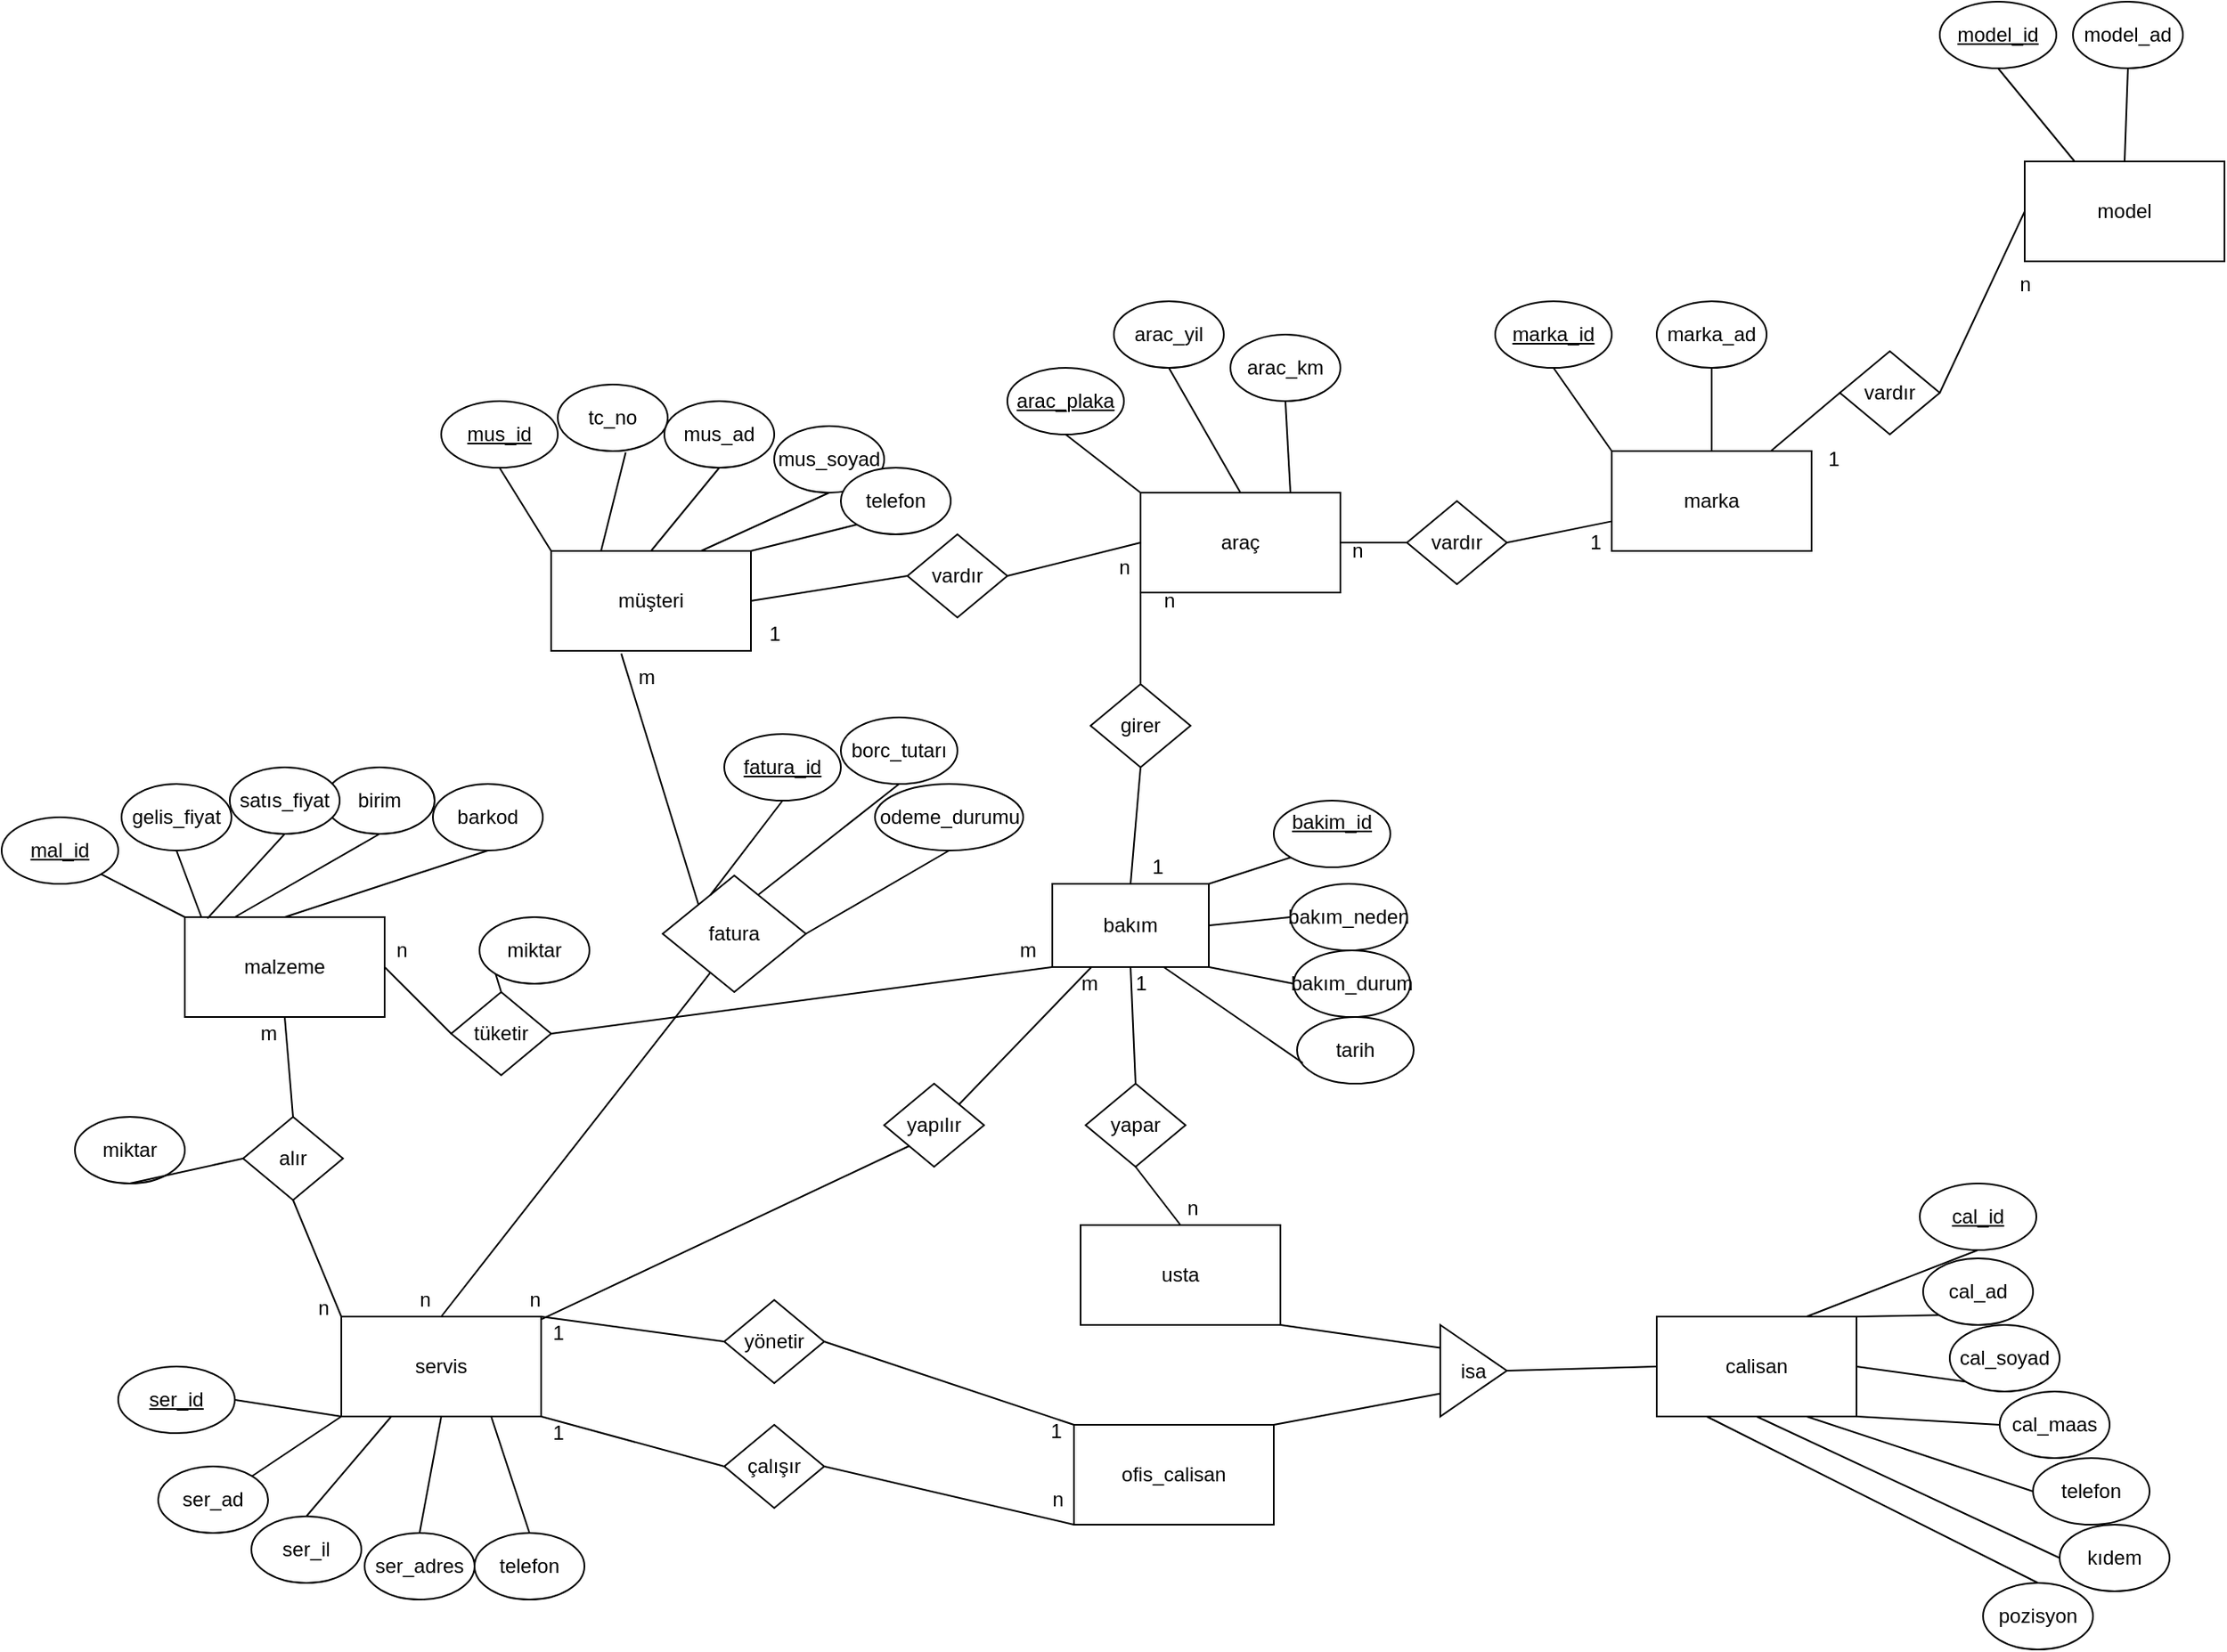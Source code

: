 <mxfile version="13.1.2" type="device"><diagram id="omyfnaKsAavAyfdd444p" name="Page-1"><mxGraphModel dx="2333" dy="2192" grid="1" gridSize="10" guides="1" tooltips="1" connect="1" arrows="1" fold="1" page="1" pageScale="1" pageWidth="827" pageHeight="1169" math="0" shadow="0"><root><mxCell id="0"/><mxCell id="1" parent="0"/><mxCell id="dVFk9NHxVjagU-lc4To2-1" value="servis&lt;br&gt;" style="rounded=0;whiteSpace=wrap;html=1;" parent="1" vertex="1"><mxGeometry x="230" y="100" width="120" height="60" as="geometry"/></mxCell><mxCell id="dVFk9NHxVjagU-lc4To2-2" value="malzeme" style="rounded=0;whiteSpace=wrap;html=1;" parent="1" vertex="1"><mxGeometry x="136" y="-140" width="120" height="60" as="geometry"/></mxCell><mxCell id="dVFk9NHxVjagU-lc4To2-4" value="araç" style="rounded=0;whiteSpace=wrap;html=1;" parent="1" vertex="1"><mxGeometry x="710" y="-395" width="120" height="60" as="geometry"/></mxCell><mxCell id="dVFk9NHxVjagU-lc4To2-5" value="müşteri&lt;br&gt;" style="rounded=0;whiteSpace=wrap;html=1;" parent="1" vertex="1"><mxGeometry x="356" y="-360" width="120" height="60" as="geometry"/></mxCell><mxCell id="dVFk9NHxVjagU-lc4To2-7" value="alır&lt;br&gt;" style="rhombus;whiteSpace=wrap;html=1;" parent="1" vertex="1"><mxGeometry x="171" y="-20" width="60" height="50" as="geometry"/></mxCell><mxCell id="dVFk9NHxVjagU-lc4To2-9" value="" style="endArrow=none;html=1;entryX=0.5;entryY=1;entryDx=0;entryDy=0;exitX=0;exitY=0;exitDx=0;exitDy=0;" parent="1" source="dVFk9NHxVjagU-lc4To2-1" target="dVFk9NHxVjagU-lc4To2-7" edge="1"><mxGeometry width="50" height="50" relative="1" as="geometry"><mxPoint x="280" y="100" as="sourcePoint"/><mxPoint x="330" y="50" as="targetPoint"/></mxGeometry></mxCell><mxCell id="dVFk9NHxVjagU-lc4To2-10" value="" style="endArrow=none;html=1;entryX=0.5;entryY=1;entryDx=0;entryDy=0;exitX=0.5;exitY=0;exitDx=0;exitDy=0;" parent="1" source="dVFk9NHxVjagU-lc4To2-7" target="dVFk9NHxVjagU-lc4To2-2" edge="1"><mxGeometry width="50" height="50" relative="1" as="geometry"><mxPoint x="300" y="110" as="sourcePoint"/><mxPoint x="310" y="60" as="targetPoint"/></mxGeometry></mxCell><mxCell id="dVFk9NHxVjagU-lc4To2-11" value="yönetir" style="rhombus;whiteSpace=wrap;html=1;" parent="1" vertex="1"><mxGeometry x="460" y="90" width="60" height="50" as="geometry"/></mxCell><mxCell id="dVFk9NHxVjagU-lc4To2-12" value="çalışır" style="rhombus;whiteSpace=wrap;html=1;" parent="1" vertex="1"><mxGeometry x="460" y="165" width="60" height="50" as="geometry"/></mxCell><mxCell id="dVFk9NHxVjagU-lc4To2-13" value="" style="endArrow=none;html=1;entryX=0;entryY=1;entryDx=0;entryDy=0;exitX=1;exitY=0.5;exitDx=0;exitDy=0;" parent="1" source="dVFk9NHxVjagU-lc4To2-12" target="dVFk9NHxVjagU-lc4To2-20" edge="1"><mxGeometry width="50" height="50" relative="1" as="geometry"><mxPoint x="310" y="10" as="sourcePoint"/><mxPoint x="620" y="160" as="targetPoint"/></mxGeometry></mxCell><mxCell id="dVFk9NHxVjagU-lc4To2-14" value="" style="endArrow=none;html=1;entryX=0;entryY=0.5;entryDx=0;entryDy=0;exitX=1;exitY=1;exitDx=0;exitDy=0;" parent="1" source="dVFk9NHxVjagU-lc4To2-1" target="dVFk9NHxVjagU-lc4To2-12" edge="1"><mxGeometry width="50" height="50" relative="1" as="geometry"><mxPoint x="530" y="175" as="sourcePoint"/><mxPoint x="630" y="170" as="targetPoint"/></mxGeometry></mxCell><mxCell id="dVFk9NHxVjagU-lc4To2-18" value="" style="endArrow=none;html=1;entryX=0;entryY=0.5;entryDx=0;entryDy=0;exitX=1;exitY=0;exitDx=0;exitDy=0;" parent="1" source="dVFk9NHxVjagU-lc4To2-1" target="dVFk9NHxVjagU-lc4To2-11" edge="1"><mxGeometry width="50" height="50" relative="1" as="geometry"><mxPoint x="320" y="20" as="sourcePoint"/><mxPoint x="390" y="-50" as="targetPoint"/></mxGeometry></mxCell><mxCell id="dVFk9NHxVjagU-lc4To2-20" value="ofis_calisan" style="rounded=0;whiteSpace=wrap;html=1;" parent="1" vertex="1"><mxGeometry x="670" y="165" width="120" height="60" as="geometry"/></mxCell><mxCell id="dVFk9NHxVjagU-lc4To2-29" value="vardır" style="rhombus;whiteSpace=wrap;html=1;" parent="1" vertex="1"><mxGeometry x="570" y="-370" width="60" height="50" as="geometry"/></mxCell><mxCell id="dVFk9NHxVjagU-lc4To2-30" value="" style="endArrow=none;html=1;entryX=1;entryY=0.5;entryDx=0;entryDy=0;exitX=0;exitY=0.5;exitDx=0;exitDy=0;" parent="1" source="dVFk9NHxVjagU-lc4To2-4" target="dVFk9NHxVjagU-lc4To2-29" edge="1"><mxGeometry width="50" height="50" relative="1" as="geometry"><mxPoint x="700" y="458" as="sourcePoint"/><mxPoint x="700" y="420" as="targetPoint"/></mxGeometry></mxCell><mxCell id="dVFk9NHxVjagU-lc4To2-31" value="" style="endArrow=none;html=1;entryX=1;entryY=0.5;entryDx=0;entryDy=0;exitX=0;exitY=0.5;exitDx=0;exitDy=0;" parent="1" source="dVFk9NHxVjagU-lc4To2-29" target="dVFk9NHxVjagU-lc4To2-5" edge="1"><mxGeometry width="50" height="50" relative="1" as="geometry"><mxPoint x="630" y="490" as="sourcePoint"/><mxPoint x="530" y="490" as="targetPoint"/></mxGeometry></mxCell><mxCell id="dVFk9NHxVjagU-lc4To2-32" value="&lt;u&gt;mal_id&lt;/u&gt;" style="ellipse;whiteSpace=wrap;html=1;" parent="1" vertex="1"><mxGeometry x="26" y="-200" width="70" height="40" as="geometry"/></mxCell><mxCell id="dVFk9NHxVjagU-lc4To2-34" value="gelis_fiyat" style="ellipse;whiteSpace=wrap;html=1;" parent="1" vertex="1"><mxGeometry x="98" y="-220" width="66" height="40" as="geometry"/></mxCell><mxCell id="dVFk9NHxVjagU-lc4To2-35" value="barkod" style="ellipse;whiteSpace=wrap;html=1;" parent="1" vertex="1"><mxGeometry x="285" y="-220" width="66" height="40" as="geometry"/></mxCell><mxCell id="dVFk9NHxVjagU-lc4To2-36" value="birim" style="ellipse;whiteSpace=wrap;html=1;" parent="1" vertex="1"><mxGeometry x="220" y="-230" width="66" height="40" as="geometry"/></mxCell><mxCell id="dVFk9NHxVjagU-lc4To2-40" value="" style="endArrow=none;html=1;entryX=1;entryY=1;entryDx=0;entryDy=0;exitX=0;exitY=0;exitDx=0;exitDy=0;" parent="1" source="dVFk9NHxVjagU-lc4To2-2" target="dVFk9NHxVjagU-lc4To2-32" edge="1"><mxGeometry width="50" height="50" relative="1" as="geometry"><mxPoint x="260" y="30" as="sourcePoint"/><mxPoint x="320" y="-40" as="targetPoint"/></mxGeometry></mxCell><mxCell id="dVFk9NHxVjagU-lc4To2-41" value="" style="endArrow=none;html=1;entryX=0.5;entryY=1;entryDx=0;entryDy=0;exitX=0.25;exitY=0;exitDx=0;exitDy=0;" parent="1" source="dVFk9NHxVjagU-lc4To2-2" target="dVFk9NHxVjagU-lc4To2-36" edge="1"><mxGeometry width="50" height="50" relative="1" as="geometry"><mxPoint x="270" y="40" as="sourcePoint"/><mxPoint x="330" y="-30" as="targetPoint"/></mxGeometry></mxCell><mxCell id="dVFk9NHxVjagU-lc4To2-42" value="" style="endArrow=none;html=1;entryX=0.5;entryY=1;entryDx=0;entryDy=0;exitX=0.5;exitY=0;exitDx=0;exitDy=0;" parent="1" source="dVFk9NHxVjagU-lc4To2-2" target="dVFk9NHxVjagU-lc4To2-35" edge="1"><mxGeometry width="50" height="50" relative="1" as="geometry"><mxPoint x="270" y="-120" as="sourcePoint"/><mxPoint x="263" y="-180" as="targetPoint"/></mxGeometry></mxCell><mxCell id="dVFk9NHxVjagU-lc4To2-43" value="" style="endArrow=none;html=1;exitX=0.5;exitY=1;exitDx=0;exitDy=0;entryX=0.083;entryY=0;entryDx=0;entryDy=0;entryPerimeter=0;" parent="1" source="dVFk9NHxVjagU-lc4To2-34" target="dVFk9NHxVjagU-lc4To2-2" edge="1"><mxGeometry width="50" height="50" relative="1" as="geometry"><mxPoint x="240" y="-120" as="sourcePoint"/><mxPoint x="240" y="-150" as="targetPoint"/></mxGeometry></mxCell><mxCell id="dVFk9NHxVjagU-lc4To2-48" value="&lt;u&gt;arac_plaka&lt;/u&gt;" style="ellipse;whiteSpace=wrap;html=1;" parent="1" vertex="1"><mxGeometry x="630" y="-470" width="70" height="40" as="geometry"/></mxCell><mxCell id="dVFk9NHxVjagU-lc4To2-50" value="&lt;u&gt;model_id&lt;/u&gt;" style="ellipse;whiteSpace=wrap;html=1;" parent="1" vertex="1"><mxGeometry x="1190" y="-690" width="70" height="40" as="geometry"/></mxCell><mxCell id="dVFk9NHxVjagU-lc4To2-51" value="&lt;u&gt;marka_id&lt;/u&gt;" style="ellipse;whiteSpace=wrap;html=1;" parent="1" vertex="1"><mxGeometry x="923" y="-510" width="70" height="40" as="geometry"/></mxCell><mxCell id="dVFk9NHxVjagU-lc4To2-52" value="&lt;u&gt;mus_id&lt;/u&gt;" style="ellipse;whiteSpace=wrap;html=1;" parent="1" vertex="1"><mxGeometry x="290" y="-450" width="70" height="40" as="geometry"/></mxCell><mxCell id="dVFk9NHxVjagU-lc4To2-54" value="" style="endArrow=none;html=1;entryX=0.5;entryY=1;entryDx=0;entryDy=0;exitX=0;exitY=0;exitDx=0;exitDy=0;" parent="1" source="dVFk9NHxVjagU-lc4To2-5" target="dVFk9NHxVjagU-lc4To2-52" edge="1"><mxGeometry width="50" height="50" relative="1" as="geometry"><mxPoint x="580" y="-320" as="sourcePoint"/><mxPoint x="486" y="-320" as="targetPoint"/></mxGeometry></mxCell><mxCell id="dVFk9NHxVjagU-lc4To2-55" value="mus_ad" style="ellipse;whiteSpace=wrap;html=1;" parent="1" vertex="1"><mxGeometry x="424" y="-450" width="66" height="40" as="geometry"/></mxCell><mxCell id="dVFk9NHxVjagU-lc4To2-56" value="model_ad" style="ellipse;whiteSpace=wrap;html=1;" parent="1" vertex="1"><mxGeometry x="1270" y="-690" width="66" height="40" as="geometry"/></mxCell><mxCell id="dVFk9NHxVjagU-lc4To2-58" value="arac_yil" style="ellipse;whiteSpace=wrap;html=1;" parent="1" vertex="1"><mxGeometry x="694" y="-510" width="66" height="40" as="geometry"/></mxCell><mxCell id="dVFk9NHxVjagU-lc4To2-59" value="mus_soyad" style="ellipse;whiteSpace=wrap;html=1;" parent="1" vertex="1"><mxGeometry x="490" y="-435" width="66" height="40" as="geometry"/></mxCell><mxCell id="dVFk9NHxVjagU-lc4To2-60" value="telefon" style="ellipse;whiteSpace=wrap;html=1;" parent="1" vertex="1"><mxGeometry x="530" y="-410" width="66" height="40" as="geometry"/></mxCell><mxCell id="dVFk9NHxVjagU-lc4To2-61" value="marka_ad" style="ellipse;whiteSpace=wrap;html=1;" parent="1" vertex="1"><mxGeometry x="1020" y="-510" width="66" height="40" as="geometry"/></mxCell><mxCell id="dVFk9NHxVjagU-lc4To2-63" value="" style="endArrow=none;html=1;entryX=0.5;entryY=1;entryDx=0;entryDy=0;exitX=0.5;exitY=0;exitDx=0;exitDy=0;" parent="1" source="dVFk9NHxVjagU-lc4To2-5" target="dVFk9NHxVjagU-lc4To2-55" edge="1"><mxGeometry width="50" height="50" relative="1" as="geometry"><mxPoint x="366" y="-350" as="sourcePoint"/><mxPoint x="335" y="-400" as="targetPoint"/></mxGeometry></mxCell><mxCell id="dVFk9NHxVjagU-lc4To2-64" value="" style="endArrow=none;html=1;entryX=0.5;entryY=1;entryDx=0;entryDy=0;exitX=0.75;exitY=0;exitDx=0;exitDy=0;" parent="1" source="dVFk9NHxVjagU-lc4To2-5" target="dVFk9NHxVjagU-lc4To2-59" edge="1"><mxGeometry width="50" height="50" relative="1" as="geometry"><mxPoint x="426" y="-350" as="sourcePoint"/><mxPoint x="413" y="-410" as="targetPoint"/></mxGeometry></mxCell><mxCell id="dVFk9NHxVjagU-lc4To2-65" value="" style="endArrow=none;html=1;entryX=0;entryY=1;entryDx=0;entryDy=0;exitX=1;exitY=0;exitDx=0;exitDy=0;" parent="1" source="dVFk9NHxVjagU-lc4To2-5" target="dVFk9NHxVjagU-lc4To2-60" edge="1"><mxGeometry width="50" height="50" relative="1" as="geometry"><mxPoint x="456" y="-350" as="sourcePoint"/><mxPoint x="479" y="-410" as="targetPoint"/></mxGeometry></mxCell><mxCell id="dVFk9NHxVjagU-lc4To2-66" value="" style="endArrow=none;html=1;exitX=1;exitY=0.5;exitDx=0;exitDy=0;" parent="1" source="dVFk9NHxVjagU-lc4To2-77" target="dVFk9NHxVjagU-lc4To2-71" edge="1"><mxGeometry width="50" height="50" relative="1" as="geometry"><mxPoint x="922.33" y="-264.14" as="sourcePoint"/><mxPoint x="959.995" y="-329.998" as="targetPoint"/></mxGeometry></mxCell><mxCell id="dVFk9NHxVjagU-lc4To2-67" value="" style="endArrow=none;html=1;entryX=0;entryY=0.5;entryDx=0;entryDy=0;exitX=1;exitY=0.5;exitDx=0;exitDy=0;" parent="1" source="dVFk9NHxVjagU-lc4To2-4" target="dVFk9NHxVjagU-lc4To2-77" edge="1"><mxGeometry width="50" height="50" relative="1" as="geometry"><mxPoint x="496" y="-340" as="sourcePoint"/><mxPoint x="533.665" y="-405.858" as="targetPoint"/></mxGeometry></mxCell><mxCell id="dVFk9NHxVjagU-lc4To2-68" value="" style="endArrow=none;html=1;entryX=0.5;entryY=1;entryDx=0;entryDy=0;exitX=0.5;exitY=0;exitDx=0;exitDy=0;" parent="1" source="dVFk9NHxVjagU-lc4To2-70" target="dVFk9NHxVjagU-lc4To2-56" edge="1"><mxGeometry width="50" height="50" relative="1" as="geometry"><mxPoint x="506" y="-330" as="sourcePoint"/><mxPoint x="543.665" y="-395.858" as="targetPoint"/></mxGeometry></mxCell><mxCell id="dVFk9NHxVjagU-lc4To2-69" value="" style="endArrow=none;html=1;entryX=0.5;entryY=1;entryDx=0;entryDy=0;exitX=0;exitY=0;exitDx=0;exitDy=0;" parent="1" source="dVFk9NHxVjagU-lc4To2-4" target="dVFk9NHxVjagU-lc4To2-48" edge="1"><mxGeometry width="50" height="50" relative="1" as="geometry"><mxPoint x="516" y="-320" as="sourcePoint"/><mxPoint x="553.665" y="-385.858" as="targetPoint"/></mxGeometry></mxCell><mxCell id="dVFk9NHxVjagU-lc4To2-70" value="model" style="rounded=0;whiteSpace=wrap;html=1;" parent="1" vertex="1"><mxGeometry x="1241" y="-594" width="120" height="60" as="geometry"/></mxCell><mxCell id="dVFk9NHxVjagU-lc4To2-71" value="marka" style="rounded=0;whiteSpace=wrap;html=1;" parent="1" vertex="1"><mxGeometry x="993" y="-420" width="120" height="60" as="geometry"/></mxCell><mxCell id="dVFk9NHxVjagU-lc4To2-72" value="" style="endArrow=none;html=1;entryX=0.5;entryY=1;entryDx=0;entryDy=0;exitX=0;exitY=0;exitDx=0;exitDy=0;" parent="1" source="dVFk9NHxVjagU-lc4To2-71" target="dVFk9NHxVjagU-lc4To2-51" edge="1"><mxGeometry width="50" height="50" relative="1" as="geometry"><mxPoint x="750" y="-350" as="sourcePoint"/><mxPoint x="753" y="-400" as="targetPoint"/></mxGeometry></mxCell><mxCell id="dVFk9NHxVjagU-lc4To2-73" value="" style="endArrow=none;html=1;entryX=0.5;entryY=1;entryDx=0;entryDy=0;exitX=0.5;exitY=0;exitDx=0;exitDy=0;" parent="1" source="dVFk9NHxVjagU-lc4To2-71" target="dVFk9NHxVjagU-lc4To2-61" edge="1"><mxGeometry width="50" height="50" relative="1" as="geometry"><mxPoint x="750" y="-350" as="sourcePoint"/><mxPoint x="753" y="-400" as="targetPoint"/></mxGeometry></mxCell><mxCell id="dVFk9NHxVjagU-lc4To2-74" value="" style="endArrow=none;html=1;entryX=0.5;entryY=1;entryDx=0;entryDy=0;exitX=0.25;exitY=0;exitDx=0;exitDy=0;" parent="1" source="dVFk9NHxVjagU-lc4To2-70" target="dVFk9NHxVjagU-lc4To2-50" edge="1"><mxGeometry width="50" height="50" relative="1" as="geometry"><mxPoint x="1251" y="-350" as="sourcePoint"/><mxPoint x="1303" y="-400" as="targetPoint"/></mxGeometry></mxCell><mxCell id="dVFk9NHxVjagU-lc4To2-76" value="vardır" style="rhombus;whiteSpace=wrap;html=1;" parent="1" vertex="1"><mxGeometry x="1130" y="-480" width="60" height="50" as="geometry"/></mxCell><mxCell id="dVFk9NHxVjagU-lc4To2-77" value="vardır" style="rhombus;whiteSpace=wrap;html=1;" parent="1" vertex="1"><mxGeometry x="870" y="-390" width="60" height="50" as="geometry"/></mxCell><mxCell id="dVFk9NHxVjagU-lc4To2-78" value="" style="endArrow=none;html=1;entryX=0;entryY=0.5;entryDx=0;entryDy=0;" parent="1" source="dVFk9NHxVjagU-lc4To2-71" target="dVFk9NHxVjagU-lc4To2-76" edge="1"><mxGeometry width="50" height="50" relative="1" as="geometry"><mxPoint x="940" y="-320" as="sourcePoint"/><mxPoint x="970" y="-320" as="targetPoint"/></mxGeometry></mxCell><mxCell id="dVFk9NHxVjagU-lc4To2-80" value="" style="endArrow=none;html=1;entryX=0;entryY=0.5;entryDx=0;entryDy=0;exitX=1;exitY=0.5;exitDx=0;exitDy=0;" parent="1" source="dVFk9NHxVjagU-lc4To2-76" target="dVFk9NHxVjagU-lc4To2-70" edge="1"><mxGeometry width="50" height="50" relative="1" as="geometry"><mxPoint x="1181" y="-270" as="sourcePoint"/><mxPoint x="1241" y="-270" as="targetPoint"/></mxGeometry></mxCell><mxCell id="dVFk9NHxVjagU-lc4To2-83" value="" style="endArrow=none;html=1;entryX=0.5;entryY=1;entryDx=0;entryDy=0;exitX=0.5;exitY=0;exitDx=0;exitDy=0;" parent="1" source="dVFk9NHxVjagU-lc4To2-4" target="dVFk9NHxVjagU-lc4To2-58" edge="1"><mxGeometry width="50" height="50" relative="1" as="geometry"><mxPoint x="970" y="-350" as="sourcePoint"/><mxPoint x="985" y="-410" as="targetPoint"/></mxGeometry></mxCell><mxCell id="dVFk9NHxVjagU-lc4To2-84" value="arac_km" style="ellipse;whiteSpace=wrap;html=1;" parent="1" vertex="1"><mxGeometry x="764" y="-490" width="66" height="40" as="geometry"/></mxCell><mxCell id="dVFk9NHxVjagU-lc4To2-85" value="" style="endArrow=none;html=1;entryX=0.5;entryY=1;entryDx=0;entryDy=0;exitX=0.75;exitY=0;exitDx=0;exitDy=0;" parent="1" source="dVFk9NHxVjagU-lc4To2-4" target="dVFk9NHxVjagU-lc4To2-84" edge="1"><mxGeometry width="50" height="50" relative="1" as="geometry"><mxPoint x="780" y="-350" as="sourcePoint"/><mxPoint x="743.0" y="-400" as="targetPoint"/></mxGeometry></mxCell><mxCell id="dVFk9NHxVjagU-lc4To2-88" value="ser_adres" style="ellipse;whiteSpace=wrap;html=1;" parent="1" vertex="1"><mxGeometry x="244" y="230" width="66" height="40" as="geometry"/></mxCell><mxCell id="dVFk9NHxVjagU-lc4To2-89" value="ser_ad" style="ellipse;whiteSpace=wrap;html=1;" parent="1" vertex="1"><mxGeometry x="120" y="190" width="66" height="40" as="geometry"/></mxCell><mxCell id="dVFk9NHxVjagU-lc4To2-90" value="telefon" style="ellipse;whiteSpace=wrap;html=1;" parent="1" vertex="1"><mxGeometry x="310" y="230" width="66" height="40" as="geometry"/></mxCell><mxCell id="dVFk9NHxVjagU-lc4To2-91" value="ser_il" style="ellipse;whiteSpace=wrap;html=1;" parent="1" vertex="1"><mxGeometry x="176" y="220" width="66" height="40" as="geometry"/></mxCell><mxCell id="dVFk9NHxVjagU-lc4To2-94" value="&lt;u&gt;ser_id&lt;/u&gt;" style="ellipse;whiteSpace=wrap;html=1;" parent="1" vertex="1"><mxGeometry x="96" y="130" width="70" height="40" as="geometry"/></mxCell><mxCell id="dVFk9NHxVjagU-lc4To2-95" value="" style="endArrow=none;html=1;entryX=1;entryY=0.5;entryDx=0;entryDy=0;exitX=0;exitY=1;exitDx=0;exitDy=0;" parent="1" source="dVFk9NHxVjagU-lc4To2-1" target="dVFk9NHxVjagU-lc4To2-94" edge="1"><mxGeometry width="50" height="50" relative="1" as="geometry"><mxPoint x="300" y="110" as="sourcePoint"/><mxPoint x="240" y="60" as="targetPoint"/></mxGeometry></mxCell><mxCell id="dVFk9NHxVjagU-lc4To2-96" value="" style="endArrow=none;html=1;entryX=1;entryY=0;entryDx=0;entryDy=0;exitX=0;exitY=1;exitDx=0;exitDy=0;" parent="1" source="dVFk9NHxVjagU-lc4To2-1" target="dVFk9NHxVjagU-lc4To2-89" edge="1"><mxGeometry width="50" height="50" relative="1" as="geometry"><mxPoint x="240" y="170" as="sourcePoint"/><mxPoint x="176" y="160" as="targetPoint"/></mxGeometry></mxCell><mxCell id="dVFk9NHxVjagU-lc4To2-97" value="" style="endArrow=none;html=1;entryX=0.25;entryY=1;entryDx=0;entryDy=0;exitX=0.5;exitY=0;exitDx=0;exitDy=0;" parent="1" source="dVFk9NHxVjagU-lc4To2-91" target="dVFk9NHxVjagU-lc4To2-1" edge="1"><mxGeometry width="50" height="50" relative="1" as="geometry"><mxPoint x="250" y="180" as="sourcePoint"/><mxPoint x="186" y="170" as="targetPoint"/></mxGeometry></mxCell><mxCell id="dVFk9NHxVjagU-lc4To2-98" value="" style="endArrow=none;html=1;entryX=0.5;entryY=1;entryDx=0;entryDy=0;exitX=0.5;exitY=0;exitDx=0;exitDy=0;" parent="1" source="dVFk9NHxVjagU-lc4To2-88" target="dVFk9NHxVjagU-lc4To2-1" edge="1"><mxGeometry width="50" height="50" relative="1" as="geometry"><mxPoint x="285" y="215" as="sourcePoint"/><mxPoint x="221" y="205" as="targetPoint"/></mxGeometry></mxCell><mxCell id="dVFk9NHxVjagU-lc4To2-99" value="" style="endArrow=none;html=1;entryX=0.75;entryY=1;entryDx=0;entryDy=0;exitX=0.5;exitY=0;exitDx=0;exitDy=0;" parent="1" source="dVFk9NHxVjagU-lc4To2-90" target="dVFk9NHxVjagU-lc4To2-1" edge="1"><mxGeometry width="50" height="50" relative="1" as="geometry"><mxPoint x="270" y="200" as="sourcePoint"/><mxPoint x="206" y="190" as="targetPoint"/></mxGeometry></mxCell><mxCell id="JKhy3zN6X2akVbeBY9PP-2" value="&lt;u&gt;bakim_id&lt;br&gt;&lt;br&gt;&lt;/u&gt;" style="ellipse;whiteSpace=wrap;html=1;" parent="1" vertex="1"><mxGeometry x="790" y="-210" width="70" height="40" as="geometry"/></mxCell><mxCell id="JKhy3zN6X2akVbeBY9PP-6" value="" style="endArrow=none;html=1;entryX=0;entryY=1;entryDx=0;entryDy=0;exitX=1;exitY=0;exitDx=0;exitDy=0;" parent="1" source="2rVgxsiOijpeHVj7df45-26" target="JKhy3zN6X2akVbeBY9PP-2" edge="1"><mxGeometry width="50" height="50" relative="1" as="geometry"><mxPoint x="426" y="-350" as="sourcePoint"/><mxPoint x="413" y="-410" as="targetPoint"/></mxGeometry></mxCell><mxCell id="JKhy3zN6X2akVbeBY9PP-7" value="bakım_neden" style="ellipse;whiteSpace=wrap;html=1;" parent="1" vertex="1"><mxGeometry x="800" y="-160" width="70" height="40" as="geometry"/></mxCell><mxCell id="JKhy3zN6X2akVbeBY9PP-8" value="" style="endArrow=none;html=1;entryX=0;entryY=0.5;entryDx=0;entryDy=0;exitX=1;exitY=0.5;exitDx=0;exitDy=0;" parent="1" source="2rVgxsiOijpeHVj7df45-26" target="JKhy3zN6X2akVbeBY9PP-7" edge="1"><mxGeometry width="50" height="50" relative="1" as="geometry"><mxPoint x="880" y="-210" as="sourcePoint"/><mxPoint x="920.251" y="-225.858" as="targetPoint"/></mxGeometry></mxCell><mxCell id="JKhy3zN6X2akVbeBY9PP-9" value="bakım_durum" style="ellipse;whiteSpace=wrap;html=1;" parent="1" vertex="1"><mxGeometry x="802" y="-120" width="70" height="40" as="geometry"/></mxCell><mxCell id="JKhy3zN6X2akVbeBY9PP-10" value="" style="endArrow=none;html=1;entryX=0;entryY=0.5;entryDx=0;entryDy=0;exitX=1;exitY=1;exitDx=0;exitDy=0;" parent="1" source="2rVgxsiOijpeHVj7df45-26" target="JKhy3zN6X2akVbeBY9PP-9" edge="1"><mxGeometry width="50" height="50" relative="1" as="geometry"><mxPoint x="880" y="-180" as="sourcePoint"/><mxPoint x="940" y="-190" as="targetPoint"/></mxGeometry></mxCell><mxCell id="JKhy3zN6X2akVbeBY9PP-14" value="miktar" style="ellipse;whiteSpace=wrap;html=1;" parent="1" vertex="1"><mxGeometry x="70" y="-20" width="66" height="40" as="geometry"/></mxCell><mxCell id="JKhy3zN6X2akVbeBY9PP-15" value="" style="endArrow=none;html=1;entryX=0;entryY=0.5;entryDx=0;entryDy=0;exitX=0.5;exitY=1;exitDx=0;exitDy=0;" parent="1" source="JKhy3zN6X2akVbeBY9PP-14" target="dVFk9NHxVjagU-lc4To2-7" edge="1"><mxGeometry width="50" height="50" relative="1" as="geometry"><mxPoint x="544" y="-150.0" as="sourcePoint"/><mxPoint x="563" y="-170.0" as="targetPoint"/></mxGeometry></mxCell><mxCell id="a6w_tVuYNXNWA4gwiiQx-1" value="tc_no" style="ellipse;whiteSpace=wrap;html=1;" parent="1" vertex="1"><mxGeometry x="360" y="-460" width="66" height="40" as="geometry"/></mxCell><mxCell id="a6w_tVuYNXNWA4gwiiQx-2" value="" style="endArrow=none;html=1;entryX=0.618;entryY=1.02;entryDx=0;entryDy=0;exitX=0.25;exitY=0;exitDx=0;exitDy=0;entryPerimeter=0;" parent="1" source="dVFk9NHxVjagU-lc4To2-5" target="a6w_tVuYNXNWA4gwiiQx-1" edge="1"><mxGeometry width="50" height="50" relative="1" as="geometry"><mxPoint x="426" y="-350" as="sourcePoint"/><mxPoint x="467" y="-400" as="targetPoint"/></mxGeometry></mxCell><mxCell id="2rVgxsiOijpeHVj7df45-6" value="1" style="text;html=1;align=center;verticalAlign=middle;resizable=0;points=[];autosize=1;" vertex="1" parent="1"><mxGeometry x="1116" y="-425" width="20" height="20" as="geometry"/></mxCell><mxCell id="2rVgxsiOijpeHVj7df45-7" value="n" style="text;html=1;align=center;verticalAlign=middle;resizable=0;points=[];autosize=1;" vertex="1" parent="1"><mxGeometry x="1231" y="-530" width="20" height="20" as="geometry"/></mxCell><mxCell id="2rVgxsiOijpeHVj7df45-12" value="satıs_fiyat" style="ellipse;whiteSpace=wrap;html=1;" vertex="1" parent="1"><mxGeometry x="163" y="-230" width="66" height="40" as="geometry"/></mxCell><mxCell id="2rVgxsiOijpeHVj7df45-13" value="" style="endArrow=none;html=1;entryX=0.113;entryY=0.013;entryDx=0;entryDy=0;exitX=0.5;exitY=1;exitDx=0;exitDy=0;entryPerimeter=0;" edge="1" parent="1" source="2rVgxsiOijpeHVj7df45-12" target="dVFk9NHxVjagU-lc4To2-2"><mxGeometry width="50" height="50" relative="1" as="geometry"><mxPoint x="242" y="-190" as="sourcePoint"/><mxPoint x="240" y="-140" as="targetPoint"/></mxGeometry></mxCell><mxCell id="2rVgxsiOijpeHVj7df45-15" value="n" style="text;html=1;align=center;verticalAlign=middle;resizable=0;points=[];autosize=1;" vertex="1" parent="1"><mxGeometry x="209" y="85" width="20" height="20" as="geometry"/></mxCell><mxCell id="2rVgxsiOijpeHVj7df45-16" value="1" style="text;html=1;align=center;verticalAlign=middle;resizable=0;points=[];autosize=1;" vertex="1" parent="1"><mxGeometry x="350" y="100" width="20" height="20" as="geometry"/></mxCell><mxCell id="2rVgxsiOijpeHVj7df45-23" value="tarih" style="ellipse;whiteSpace=wrap;html=1;" vertex="1" parent="1"><mxGeometry x="804" y="-80" width="70" height="40" as="geometry"/></mxCell><mxCell id="2rVgxsiOijpeHVj7df45-25" value="" style="endArrow=none;html=1;exitX=0.623;exitY=0.885;exitDx=0;exitDy=0;entryX=0.049;entryY=0.69;entryDx=0;entryDy=0;entryPerimeter=0;exitPerimeter=0;" edge="1" parent="1" source="2rVgxsiOijpeHVj7df45-26" target="2rVgxsiOijpeHVj7df45-23"><mxGeometry width="50" height="50" relative="1" as="geometry"><mxPoint x="940" y="-355" as="sourcePoint"/><mxPoint x="1003" y="-367.805" as="targetPoint"/></mxGeometry></mxCell><mxCell id="2rVgxsiOijpeHVj7df45-26" value="bakım" style="rounded=0;whiteSpace=wrap;html=1;" vertex="1" parent="1"><mxGeometry x="657" y="-160" width="94" height="50" as="geometry"/></mxCell><mxCell id="2rVgxsiOijpeHVj7df45-27" value="" style="endArrow=none;html=1;entryX=0.25;entryY=1;entryDx=0;entryDy=0;exitX=1;exitY=0;exitDx=0;exitDy=0;" edge="1" parent="1" source="2rVgxsiOijpeHVj7df45-50" target="2rVgxsiOijpeHVj7df45-26"><mxGeometry width="50" height="50" relative="1" as="geometry"><mxPoint x="530" y="-30" as="sourcePoint"/><mxPoint x="206" y="60" as="targetPoint"/></mxGeometry></mxCell><mxCell id="2rVgxsiOijpeHVj7df45-28" value="" style="endArrow=none;html=1;entryX=0;entryY=1;entryDx=0;entryDy=0;exitX=0.5;exitY=0;exitDx=0;exitDy=0;" edge="1" parent="1" source="2rVgxsiOijpeHVj7df45-42" target="dVFk9NHxVjagU-lc4To2-4"><mxGeometry width="50" height="50" relative="1" as="geometry"><mxPoint x="330" y="110" as="sourcePoint"/><mxPoint x="533" y="-90" as="targetPoint"/></mxGeometry></mxCell><mxCell id="2rVgxsiOijpeHVj7df45-29" value="tüketir" style="rhombus;whiteSpace=wrap;html=1;" vertex="1" parent="1"><mxGeometry x="296" y="-95" width="60" height="50" as="geometry"/></mxCell><mxCell id="2rVgxsiOijpeHVj7df45-30" value="" style="endArrow=none;html=1;entryX=0.5;entryY=1;entryDx=0;entryDy=0;exitX=0.5;exitY=0;exitDx=0;exitDy=0;" edge="1" parent="1" source="2rVgxsiOijpeHVj7df45-48" target="2rVgxsiOijpeHVj7df45-26"><mxGeometry width="50" height="50" relative="1" as="geometry"><mxPoint x="674" y="100" as="sourcePoint"/><mxPoint x="690.5" y="-90" as="targetPoint"/></mxGeometry></mxCell><mxCell id="2rVgxsiOijpeHVj7df45-31" value="m" style="text;html=1;align=center;verticalAlign=middle;resizable=0;points=[];autosize=1;" vertex="1" parent="1"><mxGeometry x="171" y="-80" width="30" height="20" as="geometry"/></mxCell><mxCell id="2rVgxsiOijpeHVj7df45-32" value="" style="endArrow=none;html=1;entryX=1;entryY=0.5;entryDx=0;entryDy=0;exitX=0;exitY=0.5;exitDx=0;exitDy=0;" edge="1" parent="1" source="2rVgxsiOijpeHVj7df45-29" target="dVFk9NHxVjagU-lc4To2-2"><mxGeometry width="50" height="50" relative="1" as="geometry"><mxPoint x="156" y="10" as="sourcePoint"/><mxPoint x="206" y="-70" as="targetPoint"/></mxGeometry></mxCell><mxCell id="2rVgxsiOijpeHVj7df45-33" value="" style="endArrow=none;html=1;exitX=1;exitY=0.5;exitDx=0;exitDy=0;entryX=0;entryY=1;entryDx=0;entryDy=0;" edge="1" parent="1" source="2rVgxsiOijpeHVj7df45-29" target="2rVgxsiOijpeHVj7df45-26"><mxGeometry width="50" height="50" relative="1" as="geometry"><mxPoint x="300" y="-20" as="sourcePoint"/><mxPoint x="266" y="-70" as="targetPoint"/></mxGeometry></mxCell><mxCell id="2rVgxsiOijpeHVj7df45-34" value="miktar" style="ellipse;whiteSpace=wrap;html=1;" vertex="1" parent="1"><mxGeometry x="313" y="-140" width="66" height="40" as="geometry"/></mxCell><mxCell id="2rVgxsiOijpeHVj7df45-35" value="" style="endArrow=none;html=1;entryX=0.5;entryY=0;entryDx=0;entryDy=0;exitX=0;exitY=1;exitDx=0;exitDy=0;" edge="1" parent="1" source="2rVgxsiOijpeHVj7df45-34" target="2rVgxsiOijpeHVj7df45-29"><mxGeometry width="50" height="50" relative="1" as="geometry"><mxPoint x="300" y="40" as="sourcePoint"/><mxPoint x="300" y="110" as="targetPoint"/></mxGeometry></mxCell><mxCell id="2rVgxsiOijpeHVj7df45-37" value="n" style="text;html=1;align=center;verticalAlign=middle;resizable=0;points=[];autosize=1;" vertex="1" parent="1"><mxGeometry x="717" y="-340" width="20" height="20" as="geometry"/></mxCell><mxCell id="2rVgxsiOijpeHVj7df45-38" value="1" style="text;html=1;align=center;verticalAlign=middle;resizable=0;points=[];autosize=1;" vertex="1" parent="1"><mxGeometry x="710" y="-180" width="20" height="20" as="geometry"/></mxCell><mxCell id="2rVgxsiOijpeHVj7df45-40" value="m" style="text;html=1;align=center;verticalAlign=middle;resizable=0;points=[];autosize=1;" vertex="1" parent="1"><mxGeometry x="664" y="-110" width="30" height="20" as="geometry"/></mxCell><mxCell id="2rVgxsiOijpeHVj7df45-42" value="girer" style="rhombus;whiteSpace=wrap;html=1;" vertex="1" parent="1"><mxGeometry x="680" y="-280" width="60" height="50" as="geometry"/></mxCell><mxCell id="2rVgxsiOijpeHVj7df45-43" value="" style="endArrow=none;html=1;entryX=0.5;entryY=0;entryDx=0;entryDy=0;" edge="1" parent="1" target="2rVgxsiOijpeHVj7df45-26"><mxGeometry width="50" height="50" relative="1" as="geometry"><mxPoint x="710" y="-230" as="sourcePoint"/><mxPoint x="720" y="-325" as="targetPoint"/></mxGeometry></mxCell><mxCell id="2rVgxsiOijpeHVj7df45-44" value="n" style="text;html=1;align=center;verticalAlign=middle;resizable=0;points=[];autosize=1;" vertex="1" parent="1"><mxGeometry x="256" y="-130" width="20" height="20" as="geometry"/></mxCell><mxCell id="2rVgxsiOijpeHVj7df45-45" value="n" style="text;html=1;align=center;verticalAlign=middle;resizable=0;points=[];autosize=1;" vertex="1" parent="1"><mxGeometry x="336" y="80" width="20" height="20" as="geometry"/></mxCell><mxCell id="2rVgxsiOijpeHVj7df45-47" value="1" style="text;html=1;align=center;verticalAlign=middle;resizable=0;points=[];autosize=1;" vertex="1" parent="1"><mxGeometry x="700" y="-110" width="20" height="20" as="geometry"/></mxCell><mxCell id="2rVgxsiOijpeHVj7df45-48" value="yapar" style="rhombus;whiteSpace=wrap;html=1;" vertex="1" parent="1"><mxGeometry x="677" y="-40" width="60" height="50" as="geometry"/></mxCell><mxCell id="2rVgxsiOijpeHVj7df45-50" value="yapılır" style="rhombus;whiteSpace=wrap;html=1;" vertex="1" parent="1"><mxGeometry x="556" y="-40" width="60" height="50" as="geometry"/></mxCell><mxCell id="2rVgxsiOijpeHVj7df45-51" value="" style="endArrow=none;html=1;entryX=0;entryY=1;entryDx=0;entryDy=0;" edge="1" parent="1" source="dVFk9NHxVjagU-lc4To2-1" target="2rVgxsiOijpeHVj7df45-50"><mxGeometry width="50" height="50" relative="1" as="geometry"><mxPoint x="525" y="-17.5" as="sourcePoint"/><mxPoint x="667" y="-100" as="targetPoint"/></mxGeometry></mxCell><mxCell id="2rVgxsiOijpeHVj7df45-52" value="m" style="text;html=1;align=center;verticalAlign=middle;resizable=0;points=[];autosize=1;" vertex="1" parent="1"><mxGeometry x="627" y="-130" width="30" height="20" as="geometry"/></mxCell><mxCell id="2rVgxsiOijpeHVj7df45-56" value="1" style="text;html=1;align=center;verticalAlign=middle;resizable=0;points=[];autosize=1;" vertex="1" parent="1"><mxGeometry x="350" y="160" width="20" height="20" as="geometry"/></mxCell><mxCell id="2rVgxsiOijpeHVj7df45-57" value="n" style="text;html=1;align=center;verticalAlign=middle;resizable=0;points=[];autosize=1;" vertex="1" parent="1"><mxGeometry x="650" y="200" width="20" height="20" as="geometry"/></mxCell><mxCell id="2rVgxsiOijpeHVj7df45-62" value="1" style="text;html=1;align=center;verticalAlign=middle;resizable=0;points=[];autosize=1;" vertex="1" parent="1"><mxGeometry x="480" y="-320" width="20" height="20" as="geometry"/></mxCell><mxCell id="2rVgxsiOijpeHVj7df45-63" value="n" style="text;html=1;align=center;verticalAlign=middle;resizable=0;points=[];autosize=1;" vertex="1" parent="1"><mxGeometry x="690" y="-360" width="20" height="20" as="geometry"/></mxCell><mxCell id="2rVgxsiOijpeHVj7df45-64" value="n" style="text;html=1;align=center;verticalAlign=middle;resizable=0;points=[];autosize=1;" vertex="1" parent="1"><mxGeometry x="830" y="-370" width="20" height="20" as="geometry"/></mxCell><mxCell id="2rVgxsiOijpeHVj7df45-65" value="1" style="text;html=1;align=center;verticalAlign=middle;resizable=0;points=[];autosize=1;" vertex="1" parent="1"><mxGeometry x="973" y="-375" width="20" height="20" as="geometry"/></mxCell><mxCell id="2rVgxsiOijpeHVj7df45-66" value="fatura" style="rhombus;whiteSpace=wrap;html=1;" vertex="1" parent="1"><mxGeometry x="423" y="-165" width="86" height="70" as="geometry"/></mxCell><mxCell id="2rVgxsiOijpeHVj7df45-67" value="&lt;u&gt;fatura_id&lt;br&gt;&lt;/u&gt;" style="ellipse;whiteSpace=wrap;html=1;" vertex="1" parent="1"><mxGeometry x="460" y="-250" width="70" height="40" as="geometry"/></mxCell><mxCell id="2rVgxsiOijpeHVj7df45-71" value="borc_tutarı" style="ellipse;whiteSpace=wrap;html=1;" vertex="1" parent="1"><mxGeometry x="530" y="-260" width="70" height="40" as="geometry"/></mxCell><mxCell id="2rVgxsiOijpeHVj7df45-72" value="odeme_durumu" style="ellipse;whiteSpace=wrap;html=1;" vertex="1" parent="1"><mxGeometry x="550.5" y="-220" width="89" height="40" as="geometry"/></mxCell><mxCell id="2rVgxsiOijpeHVj7df45-74" value="" style="endArrow=none;html=1;entryX=0.25;entryY=0;entryDx=0;entryDy=0;exitX=0.5;exitY=1;exitDx=0;exitDy=0;" edge="1" parent="1" source="2rVgxsiOijpeHVj7df45-67" target="2rVgxsiOijpeHVj7df45-66"><mxGeometry width="50" height="50" relative="1" as="geometry"><mxPoint x="580" y="-335" as="sourcePoint"/><mxPoint x="486" y="-320" as="targetPoint"/></mxGeometry></mxCell><mxCell id="2rVgxsiOijpeHVj7df45-75" value="" style="endArrow=none;html=1;entryX=0.75;entryY=0;entryDx=0;entryDy=0;exitX=0.5;exitY=1;exitDx=0;exitDy=0;" edge="1" parent="1" source="2rVgxsiOijpeHVj7df45-71" target="2rVgxsiOijpeHVj7df45-66"><mxGeometry width="50" height="50" relative="1" as="geometry"><mxPoint x="590" y="-325" as="sourcePoint"/><mxPoint x="496" y="-310" as="targetPoint"/></mxGeometry></mxCell><mxCell id="2rVgxsiOijpeHVj7df45-76" value="" style="endArrow=none;html=1;entryX=1;entryY=0.5;entryDx=0;entryDy=0;exitX=0.5;exitY=1;exitDx=0;exitDy=0;" edge="1" parent="1" source="2rVgxsiOijpeHVj7df45-72" target="2rVgxsiOijpeHVj7df45-66"><mxGeometry width="50" height="50" relative="1" as="geometry"><mxPoint x="600" y="-315" as="sourcePoint"/><mxPoint x="506" y="-300" as="targetPoint"/></mxGeometry></mxCell><mxCell id="2rVgxsiOijpeHVj7df45-77" value="" style="endArrow=none;html=1;entryX=0.351;entryY=1.028;entryDx=0;entryDy=0;exitX=0;exitY=0;exitDx=0;exitDy=0;entryPerimeter=0;" edge="1" parent="1" source="2rVgxsiOijpeHVj7df45-66" target="dVFk9NHxVjagU-lc4To2-5"><mxGeometry width="50" height="50" relative="1" as="geometry"><mxPoint x="610" y="-305" as="sourcePoint"/><mxPoint x="516" y="-290" as="targetPoint"/></mxGeometry></mxCell><mxCell id="2rVgxsiOijpeHVj7df45-82" value="" style="endArrow=none;html=1;exitX=0.5;exitY=0;exitDx=0;exitDy=0;entryX=0.25;entryY=1;entryDx=0;entryDy=0;" edge="1" parent="1" source="dVFk9NHxVjagU-lc4To2-1" target="2rVgxsiOijpeHVj7df45-66"><mxGeometry width="50" height="50" relative="1" as="geometry"><mxPoint x="366" y="-60" as="sourcePoint"/><mxPoint x="667" y="-100" as="targetPoint"/></mxGeometry></mxCell><mxCell id="2rVgxsiOijpeHVj7df45-83" value="n" style="text;html=1;align=center;verticalAlign=middle;resizable=0;points=[];autosize=1;" vertex="1" parent="1"><mxGeometry x="270" y="80" width="20" height="20" as="geometry"/></mxCell><mxCell id="2rVgxsiOijpeHVj7df45-86" value="m" style="text;html=1;align=center;verticalAlign=middle;resizable=0;points=[];autosize=1;" vertex="1" parent="1"><mxGeometry x="398" y="-294" width="30" height="20" as="geometry"/></mxCell><mxCell id="2rVgxsiOijpeHVj7df45-91" value="calisan" style="rounded=0;whiteSpace=wrap;html=1;" vertex="1" parent="1"><mxGeometry x="1020" y="100" width="120" height="60" as="geometry"/></mxCell><mxCell id="2rVgxsiOijpeHVj7df45-92" value="telefon" style="ellipse;whiteSpace=wrap;html=1;" vertex="1" parent="1"><mxGeometry x="1246" y="185" width="70" height="40" as="geometry"/></mxCell><mxCell id="2rVgxsiOijpeHVj7df45-93" value="cal_maas" style="ellipse;whiteSpace=wrap;html=1;" vertex="1" parent="1"><mxGeometry x="1226" y="145" width="66" height="40" as="geometry"/></mxCell><mxCell id="2rVgxsiOijpeHVj7df45-94" value="cal_ad" style="ellipse;whiteSpace=wrap;html=1;" vertex="1" parent="1"><mxGeometry x="1180" y="65" width="66" height="40" as="geometry"/></mxCell><mxCell id="2rVgxsiOijpeHVj7df45-95" value="kıdem" style="ellipse;whiteSpace=wrap;html=1;" vertex="1" parent="1"><mxGeometry x="1262" y="225" width="66" height="40" as="geometry"/></mxCell><mxCell id="2rVgxsiOijpeHVj7df45-96" value="cal_soyad" style="ellipse;whiteSpace=wrap;html=1;" vertex="1" parent="1"><mxGeometry x="1196" y="105" width="66" height="40" as="geometry"/></mxCell><mxCell id="2rVgxsiOijpeHVj7df45-97" value="&lt;u&gt;cal_id&lt;/u&gt;" style="ellipse;whiteSpace=wrap;html=1;" vertex="1" parent="1"><mxGeometry x="1178" y="20" width="70" height="40" as="geometry"/></mxCell><mxCell id="2rVgxsiOijpeHVj7df45-98" value="" style="endArrow=none;html=1;entryX=0;entryY=1;entryDx=0;entryDy=0;exitX=1;exitY=0.5;exitDx=0;exitDy=0;" edge="1" source="2rVgxsiOijpeHVj7df45-91" target="2rVgxsiOijpeHVj7df45-96" parent="1"><mxGeometry width="50" height="50" relative="1" as="geometry"><mxPoint x="1234" y="140" as="sourcePoint"/><mxPoint x="1326" y="210" as="targetPoint"/></mxGeometry></mxCell><mxCell id="2rVgxsiOijpeHVj7df45-99" value="" style="endArrow=none;html=1;entryX=1;entryY=0;entryDx=0;entryDy=0;exitX=0;exitY=1;exitDx=0;exitDy=0;" edge="1" source="2rVgxsiOijpeHVj7df45-94" target="2rVgxsiOijpeHVj7df45-91" parent="1"><mxGeometry width="50" height="50" relative="1" as="geometry"><mxPoint x="1244" y="150" as="sourcePoint"/><mxPoint x="1336" y="220" as="targetPoint"/></mxGeometry></mxCell><mxCell id="2rVgxsiOijpeHVj7df45-100" value="" style="endArrow=none;html=1;entryX=0.75;entryY=0;entryDx=0;entryDy=0;exitX=0.5;exitY=1;exitDx=0;exitDy=0;" edge="1" source="2rVgxsiOijpeHVj7df45-97" target="2rVgxsiOijpeHVj7df45-91" parent="1"><mxGeometry width="50" height="50" relative="1" as="geometry"><mxPoint x="1254" y="160" as="sourcePoint"/><mxPoint x="1346" y="230" as="targetPoint"/></mxGeometry></mxCell><mxCell id="2rVgxsiOijpeHVj7df45-101" value="" style="endArrow=none;html=1;entryX=0;entryY=0.5;entryDx=0;entryDy=0;exitX=1;exitY=1;exitDx=0;exitDy=0;" edge="1" source="2rVgxsiOijpeHVj7df45-91" target="2rVgxsiOijpeHVj7df45-93" parent="1"><mxGeometry width="50" height="50" relative="1" as="geometry"><mxPoint x="1264" y="170" as="sourcePoint"/><mxPoint x="1356" y="240" as="targetPoint"/></mxGeometry></mxCell><mxCell id="2rVgxsiOijpeHVj7df45-102" value="" style="endArrow=none;html=1;entryX=0;entryY=0.5;entryDx=0;entryDy=0;exitX=0.75;exitY=1;exitDx=0;exitDy=0;" edge="1" source="2rVgxsiOijpeHVj7df45-91" target="2rVgxsiOijpeHVj7df45-92" parent="1"><mxGeometry width="50" height="50" relative="1" as="geometry"><mxPoint x="1274" y="180" as="sourcePoint"/><mxPoint x="1366" y="250" as="targetPoint"/></mxGeometry></mxCell><mxCell id="2rVgxsiOijpeHVj7df45-103" value="" style="endArrow=none;html=1;entryX=0;entryY=0.5;entryDx=0;entryDy=0;exitX=0.5;exitY=1;exitDx=0;exitDy=0;" edge="1" source="2rVgxsiOijpeHVj7df45-91" target="2rVgxsiOijpeHVj7df45-95" parent="1"><mxGeometry width="50" height="50" relative="1" as="geometry"><mxPoint x="1284" y="190" as="sourcePoint"/><mxPoint x="1376" y="260" as="targetPoint"/></mxGeometry></mxCell><mxCell id="2rVgxsiOijpeHVj7df45-104" value="pozisyon" style="ellipse;whiteSpace=wrap;html=1;" vertex="1" parent="1"><mxGeometry x="1216" y="260" width="66" height="40" as="geometry"/></mxCell><mxCell id="2rVgxsiOijpeHVj7df45-105" value="" style="endArrow=none;html=1;entryX=0.5;entryY=0;entryDx=0;entryDy=0;exitX=0.25;exitY=1;exitDx=0;exitDy=0;" edge="1" source="2rVgxsiOijpeHVj7df45-91" target="2rVgxsiOijpeHVj7df45-104" parent="1"><mxGeometry width="50" height="50" relative="1" as="geometry"><mxPoint x="1386" y="240" as="sourcePoint"/><mxPoint x="1456" y="310" as="targetPoint"/></mxGeometry></mxCell><mxCell id="2rVgxsiOijpeHVj7df45-109" value="" style="endArrow=none;html=1;entryX=0;entryY=0;entryDx=0;entryDy=0;exitX=1;exitY=0.5;exitDx=0;exitDy=0;" edge="1" parent="1" source="dVFk9NHxVjagU-lc4To2-11" target="dVFk9NHxVjagU-lc4To2-20"><mxGeometry width="50" height="50" relative="1" as="geometry"><mxPoint x="520" y="85" as="sourcePoint"/><mxPoint x="644" y="150" as="targetPoint"/></mxGeometry></mxCell><mxCell id="2rVgxsiOijpeHVj7df45-110" value="1" style="text;html=1;align=center;verticalAlign=middle;resizable=0;points=[];autosize=1;" vertex="1" parent="1"><mxGeometry x="649" y="159" width="20" height="20" as="geometry"/></mxCell><mxCell id="2rVgxsiOijpeHVj7df45-112" value="usta" style="rounded=0;whiteSpace=wrap;html=1;" vertex="1" parent="1"><mxGeometry x="674" y="45" width="120" height="60" as="geometry"/></mxCell><mxCell id="2rVgxsiOijpeHVj7df45-113" value="" style="endArrow=none;html=1;entryX=0.5;entryY=0;entryDx=0;entryDy=0;exitX=0.5;exitY=1;exitDx=0;exitDy=0;" edge="1" parent="1" source="2rVgxsiOijpeHVj7df45-48" target="2rVgxsiOijpeHVj7df45-112"><mxGeometry width="50" height="50" relative="1" as="geometry"><mxPoint x="744" y="-30" as="sourcePoint"/><mxPoint x="714" y="-100" as="targetPoint"/></mxGeometry></mxCell><mxCell id="2rVgxsiOijpeHVj7df45-114" value="isa" style="triangle;whiteSpace=wrap;html=1;" vertex="1" parent="1"><mxGeometry x="890" y="105" width="40" height="55" as="geometry"/></mxCell><mxCell id="2rVgxsiOijpeHVj7df45-115" value="" style="endArrow=none;html=1;entryX=1;entryY=1;entryDx=0;entryDy=0;exitX=0;exitY=0.25;exitDx=0;exitDy=0;" edge="1" parent="1" source="2rVgxsiOijpeHVj7df45-114" target="2rVgxsiOijpeHVj7df45-112"><mxGeometry width="50" height="50" relative="1" as="geometry"><mxPoint x="744" y="20" as="sourcePoint"/><mxPoint x="744" y="55" as="targetPoint"/></mxGeometry></mxCell><mxCell id="2rVgxsiOijpeHVj7df45-116" value="" style="endArrow=none;html=1;entryX=1;entryY=0.5;entryDx=0;entryDy=0;exitX=0;exitY=0.5;exitDx=0;exitDy=0;" edge="1" parent="1" source="2rVgxsiOijpeHVj7df45-91" target="2rVgxsiOijpeHVj7df45-114"><mxGeometry width="50" height="50" relative="1" as="geometry"><mxPoint x="754" y="30" as="sourcePoint"/><mxPoint x="754" y="65" as="targetPoint"/></mxGeometry></mxCell><mxCell id="2rVgxsiOijpeHVj7df45-117" value="" style="endArrow=none;html=1;entryX=1;entryY=0;entryDx=0;entryDy=0;exitX=0;exitY=0.75;exitDx=0;exitDy=0;" edge="1" parent="1" source="2rVgxsiOijpeHVj7df45-114" target="dVFk9NHxVjagU-lc4To2-20"><mxGeometry width="50" height="50" relative="1" as="geometry"><mxPoint x="900" y="128.75" as="sourcePoint"/><mxPoint x="804" y="115" as="targetPoint"/></mxGeometry></mxCell><mxCell id="2rVgxsiOijpeHVj7df45-119" value="n" style="text;html=1;align=center;verticalAlign=middle;resizable=0;points=[];autosize=1;" vertex="1" parent="1"><mxGeometry x="731" y="25" width="20" height="20" as="geometry"/></mxCell></root></mxGraphModel></diagram></mxfile>